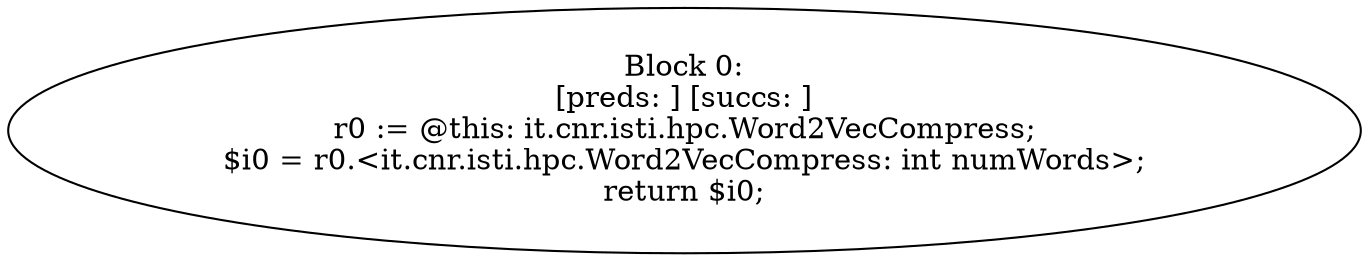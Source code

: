 digraph "unitGraph" {
    "Block 0:
[preds: ] [succs: ]
r0 := @this: it.cnr.isti.hpc.Word2VecCompress;
$i0 = r0.<it.cnr.isti.hpc.Word2VecCompress: int numWords>;
return $i0;
"
}
